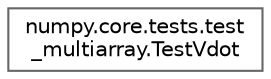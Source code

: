digraph "Graphical Class Hierarchy"
{
 // LATEX_PDF_SIZE
  bgcolor="transparent";
  edge [fontname=Helvetica,fontsize=10,labelfontname=Helvetica,labelfontsize=10];
  node [fontname=Helvetica,fontsize=10,shape=box,height=0.2,width=0.4];
  rankdir="LR";
  Node0 [id="Node000000",label="numpy.core.tests.test\l_multiarray.TestVdot",height=0.2,width=0.4,color="grey40", fillcolor="white", style="filled",URL="$d2/d33/classnumpy_1_1core_1_1tests_1_1test__multiarray_1_1TestVdot.html",tooltip=" "];
}
